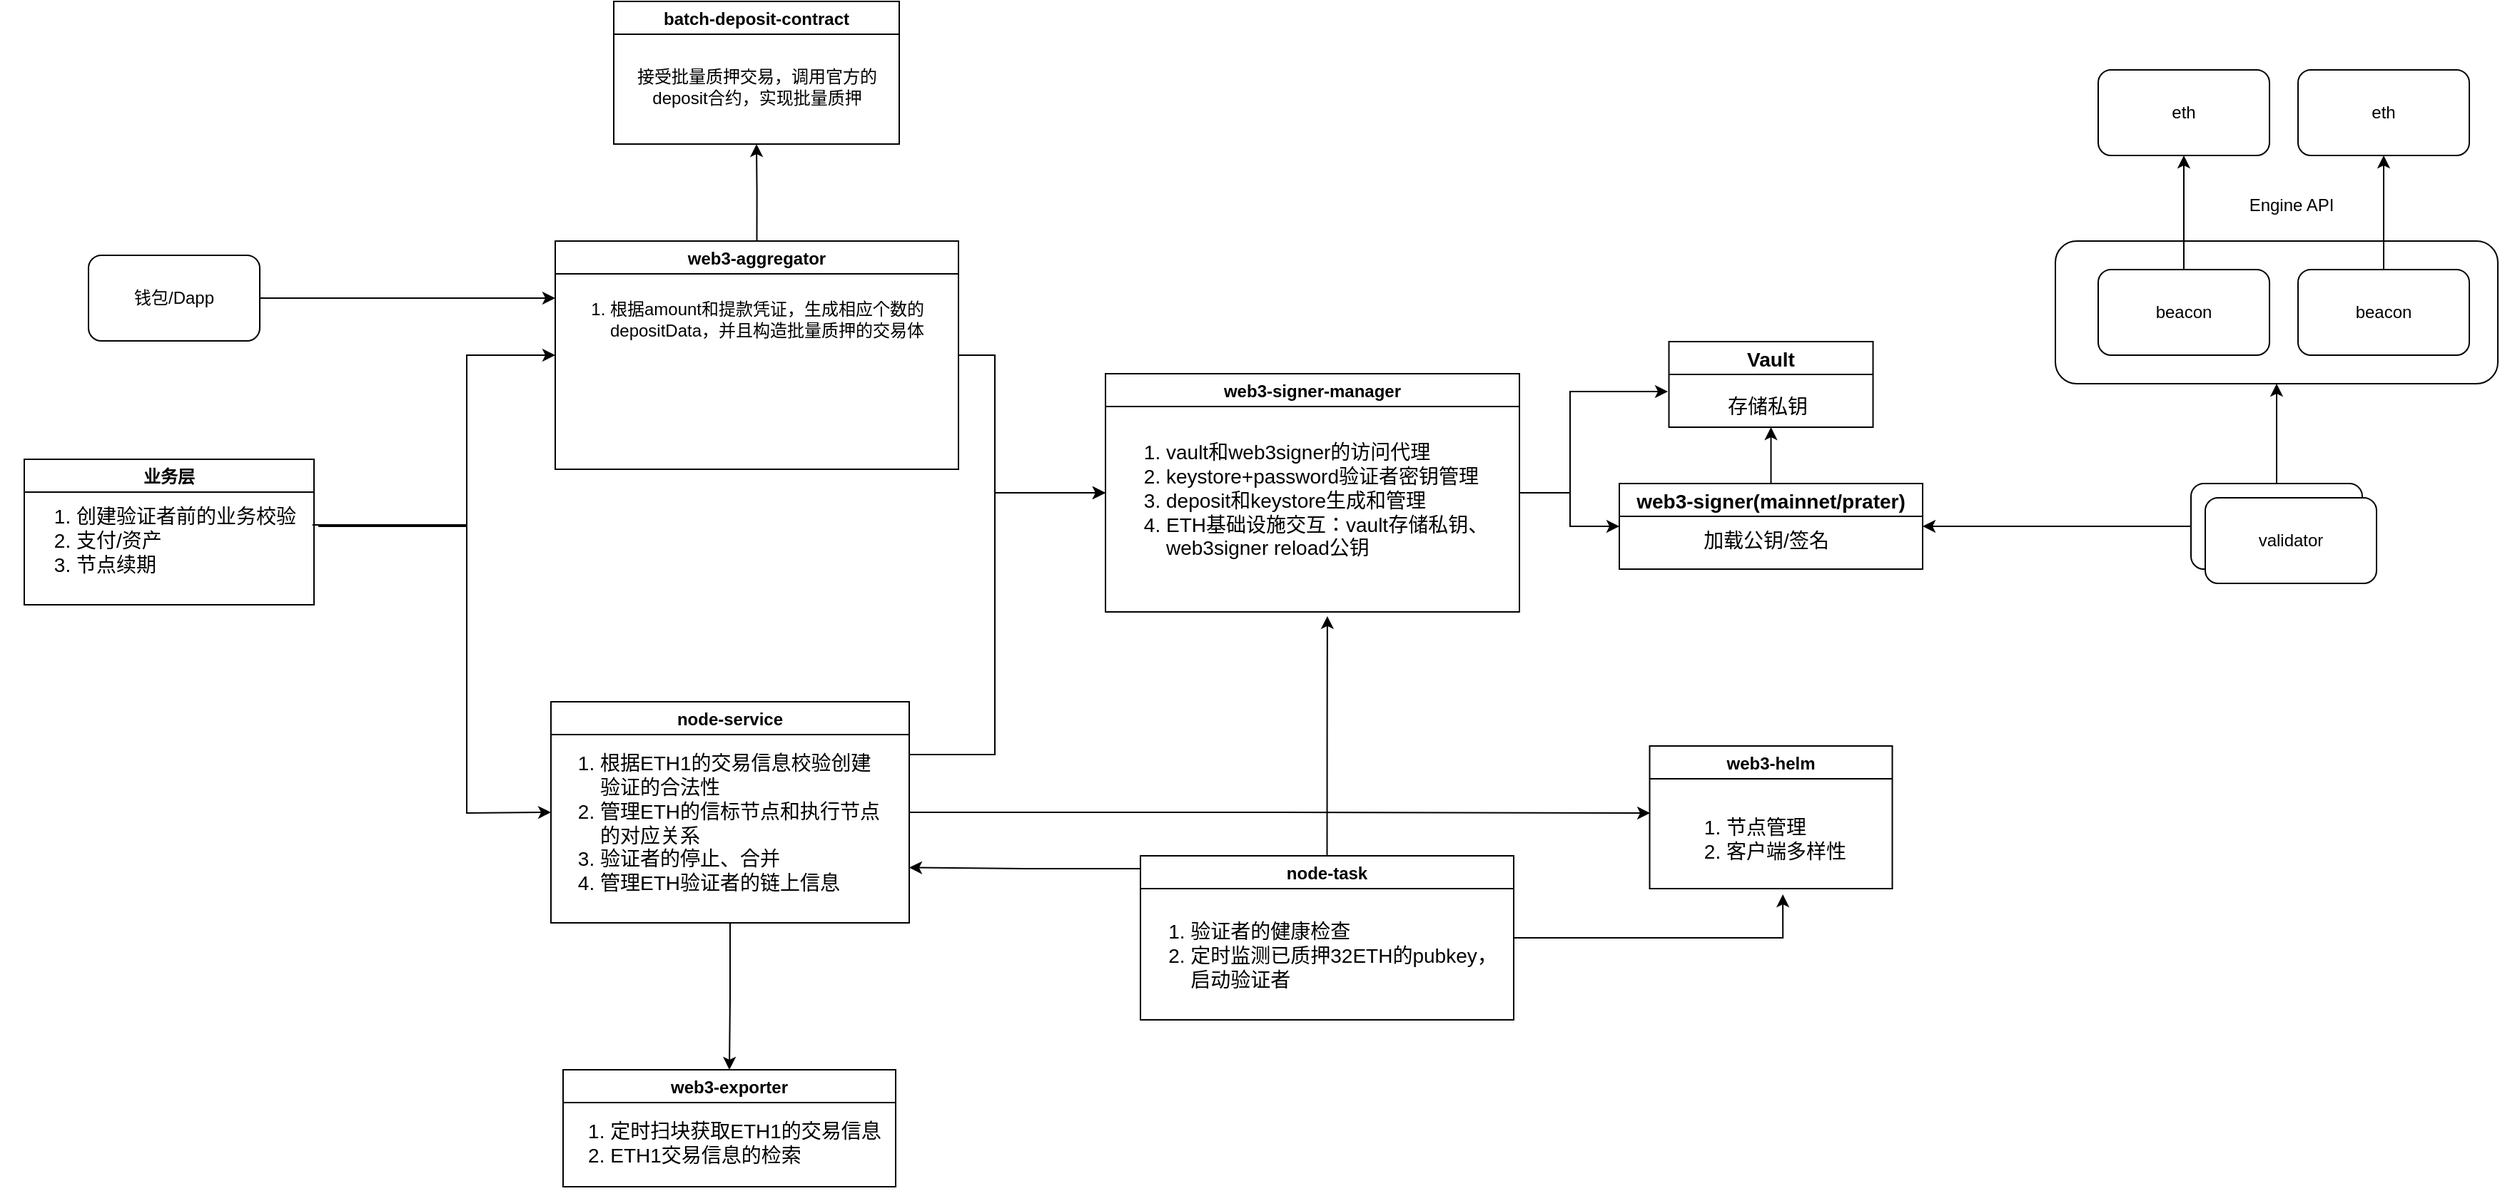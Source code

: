 <mxfile version="20.3.0" type="github" pages="3">
  <diagram id="DIGLBmIxfMBTLwVZg4zG" name="ETH2模块调用关系">
    <mxGraphModel dx="2493" dy="794" grid="1" gridSize="10" guides="1" tooltips="1" connect="1" arrows="1" fold="1" page="1" pageScale="1" pageWidth="827" pageHeight="1169" math="0" shadow="0">
      <root>
        <mxCell id="0" />
        <mxCell id="1" parent="0" />
        <mxCell id="3GG0kfQhfT_JN4Qpd1qQ-18" value="" style="rounded=1;whiteSpace=wrap;html=1;" vertex="1" parent="1">
          <mxGeometry x="760" y="350" width="310" height="100" as="geometry" />
        </mxCell>
        <mxCell id="xFKa9jPOX3HM9e8iZ6dF-31" style="edgeStyle=orthogonalEdgeStyle;rounded=0;orthogonalLoop=1;jettySize=auto;html=1;exitX=1;exitY=0.5;exitDx=0;exitDy=0;entryX=0;entryY=0.5;entryDx=0;entryDy=0;fontSize=14;" parent="1" edge="1">
          <mxGeometry relative="1" as="geometry">
            <mxPoint x="387.5" y="526.5" as="sourcePoint" />
            <mxPoint x="488.5" y="455.5" as="targetPoint" />
            <Array as="points">
              <mxPoint x="420" y="527" />
              <mxPoint x="420" y="456" />
            </Array>
          </mxGeometry>
        </mxCell>
        <mxCell id="xFKa9jPOX3HM9e8iZ6dF-32" style="edgeStyle=orthogonalEdgeStyle;rounded=0;orthogonalLoop=1;jettySize=auto;html=1;exitX=1;exitY=0.5;exitDx=0;exitDy=0;entryX=0;entryY=0.5;entryDx=0;entryDy=0;fontSize=14;" parent="1" source="xFKa9jPOX3HM9e8iZ6dF-8" target="xFKa9jPOX3HM9e8iZ6dF-27" edge="1">
          <mxGeometry relative="1" as="geometry">
            <Array as="points">
              <mxPoint x="420" y="527" />
              <mxPoint x="420" y="550" />
            </Array>
          </mxGeometry>
        </mxCell>
        <mxCell id="xFKa9jPOX3HM9e8iZ6dF-8" value="web3-signer-manager" style="swimlane;" parent="1" vertex="1">
          <mxGeometry x="94.5" y="443" width="290" height="167" as="geometry">
            <mxRectangle x="134.5" y="2163" width="160" height="30" as="alternateBounds" />
          </mxGeometry>
        </mxCell>
        <mxCell id="xFKa9jPOX3HM9e8iZ6dF-12" value="&lt;ol&gt;&lt;li&gt;&lt;font style=&quot;font-size: 14px;&quot;&gt;vault和web3signer的访问代理&lt;/font&gt;&lt;/li&gt;&lt;li&gt;&lt;font style=&quot;font-size: 14px;&quot;&gt;keystore+password验证者密钥管理&lt;br&gt;&lt;/font&gt;&lt;/li&gt;&lt;li&gt;&lt;font style=&quot;font-size: 14px;&quot;&gt;deposit和keystore生成和管理&lt;/font&gt;&lt;/li&gt;&lt;li&gt;&lt;font style=&quot;font-size: 14px;&quot;&gt;ETH基础设施交互：vault存储私钥、&lt;br&gt;web3signer reload公钥&lt;/font&gt;&lt;/li&gt;&lt;/ol&gt;&lt;font style=&quot;font-size: 12px;&quot;&gt;&lt;br&gt;&lt;/font&gt;" style="text;html=1;align=left;verticalAlign=middle;resizable=0;points=[];autosize=1;strokeColor=none;fillColor=none;fontSize=14;" parent="xFKa9jPOX3HM9e8iZ6dF-8" vertex="1">
          <mxGeometry y="27" width="290" height="140" as="geometry" />
        </mxCell>
        <mxCell id="xFKa9jPOX3HM9e8iZ6dF-5" value="业务层" style="swimlane;" parent="1" vertex="1">
          <mxGeometry x="-663" y="503" width="203" height="102" as="geometry" />
        </mxCell>
        <mxCell id="xFKa9jPOX3HM9e8iZ6dF-19" value="&lt;ol&gt;&lt;li&gt;创建验证者前的业务校验&lt;/li&gt;&lt;li style=&quot;text-align: left;&quot;&gt;支付/资产&lt;/li&gt;&lt;li style=&quot;text-align: left;&quot;&gt;节点续期&lt;/li&gt;&lt;/ol&gt;" style="text;html=1;align=center;verticalAlign=middle;resizable=0;points=[];autosize=1;strokeColor=none;fillColor=none;fontSize=14;" parent="xFKa9jPOX3HM9e8iZ6dF-5" vertex="1">
          <mxGeometry x="-17" y="12" width="220" height="90" as="geometry" />
        </mxCell>
        <mxCell id="xFKa9jPOX3HM9e8iZ6dF-36" style="edgeStyle=orthogonalEdgeStyle;rounded=0;orthogonalLoop=1;jettySize=auto;html=1;exitX=1;exitY=0.5;exitDx=0;exitDy=0;entryX=0;entryY=0.5;entryDx=0;entryDy=0;fontSize=14;" parent="1" source="xFKa9jPOX3HM9e8iZ6dF-6" target="xFKa9jPOX3HM9e8iZ6dF-8" edge="1">
          <mxGeometry relative="1" as="geometry">
            <Array as="points">
              <mxPoint x="-43" y="710" />
              <mxPoint x="17" y="710" />
              <mxPoint x="17" y="527" />
            </Array>
          </mxGeometry>
        </mxCell>
        <mxCell id="xFKa9jPOX3HM9e8iZ6dF-44" style="edgeStyle=orthogonalEdgeStyle;rounded=0;orthogonalLoop=1;jettySize=auto;html=1;exitX=0.5;exitY=1;exitDx=0;exitDy=0;entryX=0.5;entryY=0;entryDx=0;entryDy=0;fontSize=14;" parent="1" source="xFKa9jPOX3HM9e8iZ6dF-6" target="xFKa9jPOX3HM9e8iZ6dF-9" edge="1">
          <mxGeometry relative="1" as="geometry" />
        </mxCell>
        <mxCell id="-G4J7TmVv-xOmIMA5F3C-6" style="edgeStyle=orthogonalEdgeStyle;rounded=0;orthogonalLoop=1;jettySize=auto;html=1;exitX=1;exitY=0.5;exitDx=0;exitDy=0;entryX=0.002;entryY=0.275;entryDx=0;entryDy=0;entryPerimeter=0;fontSize=14;" parent="1" source="xFKa9jPOX3HM9e8iZ6dF-6" target="-G4J7TmVv-xOmIMA5F3C-2" edge="1">
          <mxGeometry relative="1" as="geometry" />
        </mxCell>
        <mxCell id="xFKa9jPOX3HM9e8iZ6dF-6" value="node-service" style="swimlane;" parent="1" vertex="1">
          <mxGeometry x="-294" y="673" width="251" height="155" as="geometry" />
        </mxCell>
        <mxCell id="xFKa9jPOX3HM9e8iZ6dF-16" value="&lt;ol&gt;&lt;li style=&quot;text-align: left;&quot;&gt;根据ETH1的交易信息校验创建&lt;br&gt;验证的合法性&lt;/li&gt;&lt;li style=&quot;text-align: left;&quot;&gt;管理ETH的信标节点和执行节点&lt;br&gt;的对应关系&lt;/li&gt;&lt;li style=&quot;text-align: left;&quot;&gt;验证者的停止、合并&lt;/li&gt;&lt;li style=&quot;text-align: left;&quot;&gt;管理ETH验证者的链上信息&lt;/li&gt;&lt;/ol&gt;" style="text;html=1;align=center;verticalAlign=middle;resizable=0;points=[];autosize=1;strokeColor=none;fillColor=none;fontSize=14;" parent="xFKa9jPOX3HM9e8iZ6dF-6" vertex="1">
          <mxGeometry x="-18.5" y="15" width="260" height="140" as="geometry" />
        </mxCell>
        <mxCell id="xFKa9jPOX3HM9e8iZ6dF-45" style="edgeStyle=orthogonalEdgeStyle;rounded=0;orthogonalLoop=1;jettySize=auto;html=1;exitX=0.5;exitY=0;exitDx=0;exitDy=0;entryX=0.536;entryY=1.021;entryDx=0;entryDy=0;entryPerimeter=0;fontSize=14;" parent="1" source="xFKa9jPOX3HM9e8iZ6dF-7" target="xFKa9jPOX3HM9e8iZ6dF-12" edge="1">
          <mxGeometry relative="1" as="geometry">
            <mxPoint x="249.07" y="712.96" as="targetPoint" />
          </mxGeometry>
        </mxCell>
        <mxCell id="xFKa9jPOX3HM9e8iZ6dF-46" style="edgeStyle=orthogonalEdgeStyle;rounded=0;orthogonalLoop=1;jettySize=auto;html=1;exitX=0;exitY=0.5;exitDx=0;exitDy=0;entryX=1;entryY=0.75;entryDx=0;entryDy=0;fontSize=14;" parent="1" source="xFKa9jPOX3HM9e8iZ6dF-7" target="xFKa9jPOX3HM9e8iZ6dF-6" edge="1">
          <mxGeometry relative="1" as="geometry">
            <Array as="points">
              <mxPoint x="119" y="790" />
              <mxPoint x="38" y="790" />
            </Array>
          </mxGeometry>
        </mxCell>
        <mxCell id="-G4J7TmVv-xOmIMA5F3C-5" style="edgeStyle=orthogonalEdgeStyle;rounded=0;orthogonalLoop=1;jettySize=auto;html=1;exitX=1;exitY=0.5;exitDx=0;exitDy=0;entryX=0.622;entryY=0.988;entryDx=0;entryDy=0;entryPerimeter=0;fontSize=14;" parent="1" source="xFKa9jPOX3HM9e8iZ6dF-7" target="-G4J7TmVv-xOmIMA5F3C-2" edge="1">
          <mxGeometry relative="1" as="geometry" />
        </mxCell>
        <mxCell id="xFKa9jPOX3HM9e8iZ6dF-7" value="node-task" style="swimlane;" parent="1" vertex="1">
          <mxGeometry x="119" y="781" width="261.5" height="115" as="geometry" />
        </mxCell>
        <mxCell id="xFKa9jPOX3HM9e8iZ6dF-17" value="&lt;ol&gt;&lt;li style=&quot;text-align: left;&quot;&gt;验证者的健康检查&lt;/li&gt;&lt;li style=&quot;text-align: left;&quot;&gt;定时监测已质押32ETH的pubkey，&lt;br&gt;启动验证者&lt;/li&gt;&lt;/ol&gt;" style="text;html=1;align=center;verticalAlign=middle;resizable=0;points=[];autosize=1;strokeColor=none;fillColor=none;fontSize=14;" parent="xFKa9jPOX3HM9e8iZ6dF-7" vertex="1">
          <mxGeometry x="-18.5" y="25" width="280" height="90" as="geometry" />
        </mxCell>
        <mxCell id="xFKa9jPOX3HM9e8iZ6dF-9" value="web3-exporter" style="swimlane;" parent="1" vertex="1">
          <mxGeometry x="-285.5" y="931" width="233" height="82" as="geometry" />
        </mxCell>
        <mxCell id="xFKa9jPOX3HM9e8iZ6dF-15" value="&lt;ol&gt;&lt;li&gt;定时扫块获取ETH1的交易信息&lt;/li&gt;&lt;li style=&quot;text-align: left;&quot;&gt;ETH1交易信息的检索&lt;/li&gt;&lt;/ol&gt;" style="text;html=1;align=center;verticalAlign=middle;resizable=0;points=[];autosize=1;strokeColor=none;fillColor=none;fontSize=14;" parent="xFKa9jPOX3HM9e8iZ6dF-9" vertex="1">
          <mxGeometry x="-18" y="11" width="250" height="80" as="geometry" />
        </mxCell>
        <mxCell id="xFKa9jPOX3HM9e8iZ6dF-38" style="edgeStyle=orthogonalEdgeStyle;rounded=0;orthogonalLoop=1;jettySize=auto;html=1;exitX=1;exitY=0.5;exitDx=0;exitDy=0;entryX=0;entryY=0.5;entryDx=0;entryDy=0;fontSize=14;" parent="1" source="xFKa9jPOX3HM9e8iZ6dF-10" target="xFKa9jPOX3HM9e8iZ6dF-8" edge="1">
          <mxGeometry relative="1" as="geometry">
            <Array as="points">
              <mxPoint x="17" y="430" />
              <mxPoint x="17" y="527" />
            </Array>
          </mxGeometry>
        </mxCell>
        <mxCell id="3GG0kfQhfT_JN4Qpd1qQ-1" style="edgeStyle=orthogonalEdgeStyle;rounded=0;orthogonalLoop=1;jettySize=auto;html=1;exitX=0.5;exitY=0;exitDx=0;exitDy=0;entryX=0.5;entryY=1;entryDx=0;entryDy=0;" edge="1" parent="1" source="xFKa9jPOX3HM9e8iZ6dF-10" target="xFKa9jPOX3HM9e8iZ6dF-18">
          <mxGeometry relative="1" as="geometry" />
        </mxCell>
        <mxCell id="xFKa9jPOX3HM9e8iZ6dF-10" value="web3-aggregator" style="swimlane;" parent="1" vertex="1">
          <mxGeometry x="-291" y="350" width="282.5" height="160" as="geometry" />
        </mxCell>
        <mxCell id="3GG0kfQhfT_JN4Qpd1qQ-6" value="&lt;ol&gt;&lt;li&gt;根据amount和提款凭证，生成相应个数的&lt;br&gt;depositData，并且构造批量质押的交易体&lt;/li&gt;&lt;/ol&gt;" style="text;html=1;align=center;verticalAlign=middle;resizable=0;points=[];autosize=1;strokeColor=none;fillColor=none;" vertex="1" parent="xFKa9jPOX3HM9e8iZ6dF-10">
          <mxGeometry x="-12.5" y="20" width="280" height="70" as="geometry" />
        </mxCell>
        <mxCell id="xFKa9jPOX3HM9e8iZ6dF-18" value="batch-deposit-contract" style="swimlane;" parent="1" vertex="1">
          <mxGeometry x="-250" y="182" width="200" height="100" as="geometry" />
        </mxCell>
        <mxCell id="3GG0kfQhfT_JN4Qpd1qQ-7" value="接受批量质押交易，调用官方的&lt;br&gt;deposit合约，实现批量质押" style="text;html=1;align=center;verticalAlign=middle;resizable=0;points=[];autosize=1;strokeColor=none;fillColor=none;" vertex="1" parent="xFKa9jPOX3HM9e8iZ6dF-18">
          <mxGeometry x="5" y="40" width="190" height="40" as="geometry" />
        </mxCell>
        <mxCell id="xFKa9jPOX3HM9e8iZ6dF-23" value="" style="endArrow=classic;html=1;rounded=0;fontSize=14;exitX=1.014;exitY=0.389;exitDx=0;exitDy=0;exitPerimeter=0;entryX=0;entryY=0.5;entryDx=0;entryDy=0;" parent="1" source="xFKa9jPOX3HM9e8iZ6dF-19" target="xFKa9jPOX3HM9e8iZ6dF-10" edge="1">
          <mxGeometry width="50" height="50" relative="1" as="geometry">
            <mxPoint x="-391" y="595" as="sourcePoint" />
            <mxPoint x="77" y="560" as="targetPoint" />
            <Array as="points">
              <mxPoint x="-353" y="550" />
              <mxPoint x="-353" y="430" />
            </Array>
          </mxGeometry>
        </mxCell>
        <mxCell id="xFKa9jPOX3HM9e8iZ6dF-24" value="" style="endArrow=classic;html=1;rounded=0;fontSize=14;exitX=0.995;exitY=0.378;exitDx=0;exitDy=0;exitPerimeter=0;entryX=0;entryY=0.5;entryDx=0;entryDy=0;" parent="1" source="xFKa9jPOX3HM9e8iZ6dF-19" target="xFKa9jPOX3HM9e8iZ6dF-6" edge="1">
          <mxGeometry width="50" height="50" relative="1" as="geometry">
            <mxPoint x="-433" y="570" as="sourcePoint" />
            <mxPoint x="-363" y="670" as="targetPoint" />
            <Array as="points">
              <mxPoint x="-353" y="549" />
              <mxPoint x="-353" y="751" />
            </Array>
          </mxGeometry>
        </mxCell>
        <mxCell id="xFKa9jPOX3HM9e8iZ6dF-25" value="Vault" style="swimlane;fontSize=14;" parent="1" vertex="1">
          <mxGeometry x="489.25" y="420.5" width="143" height="60" as="geometry" />
        </mxCell>
        <mxCell id="xFKa9jPOX3HM9e8iZ6dF-26" value="存储私钥" style="text;html=1;align=center;verticalAlign=middle;resizable=0;points=[];autosize=1;strokeColor=none;fillColor=none;fontSize=14;" parent="1" vertex="1">
          <mxGeometry x="517.5" y="450.5" width="80" height="30" as="geometry" />
        </mxCell>
        <mxCell id="xFKa9jPOX3HM9e8iZ6dF-30" style="edgeStyle=orthogonalEdgeStyle;rounded=0;orthogonalLoop=1;jettySize=auto;html=1;exitX=0.5;exitY=0;exitDx=0;exitDy=0;entryX=0.5;entryY=1;entryDx=0;entryDy=0;fontSize=14;" parent="1" source="xFKa9jPOX3HM9e8iZ6dF-27" target="xFKa9jPOX3HM9e8iZ6dF-25" edge="1">
          <mxGeometry relative="1" as="geometry" />
        </mxCell>
        <mxCell id="xFKa9jPOX3HM9e8iZ6dF-27" value="web3-signer(mainnet/prater)" style="swimlane;fontSize=14;" parent="1" vertex="1">
          <mxGeometry x="454.5" y="520" width="212.5" height="60" as="geometry" />
        </mxCell>
        <mxCell id="xFKa9jPOX3HM9e8iZ6dF-28" value="加载公钥/签名" style="text;html=1;align=center;verticalAlign=middle;resizable=0;points=[];autosize=1;strokeColor=none;fillColor=none;fontSize=14;" parent="xFKa9jPOX3HM9e8iZ6dF-27" vertex="1">
          <mxGeometry x="47.5" y="25" width="110" height="30" as="geometry" />
        </mxCell>
        <mxCell id="-G4J7TmVv-xOmIMA5F3C-1" value="web3-helm" style="swimlane;startSize=23;" parent="1" vertex="1">
          <mxGeometry x="475.75" y="704" width="170" height="100" as="geometry" />
        </mxCell>
        <mxCell id="-G4J7TmVv-xOmIMA5F3C-2" value="&lt;ol&gt;&lt;li style=&quot;text-align: left;&quot;&gt;节点管理&lt;/li&gt;&lt;li style=&quot;text-align: left;&quot;&gt;客户端多样性&lt;/li&gt;&lt;/ol&gt;" style="text;html=1;align=center;verticalAlign=middle;resizable=0;points=[];autosize=1;strokeColor=none;fillColor=none;fontSize=14;" parent="-G4J7TmVv-xOmIMA5F3C-1" vertex="1">
          <mxGeometry y="25" width="150" height="80" as="geometry" />
        </mxCell>
        <mxCell id="3GG0kfQhfT_JN4Qpd1qQ-5" style="edgeStyle=orthogonalEdgeStyle;rounded=0;orthogonalLoop=1;jettySize=auto;html=1;exitX=1;exitY=0.5;exitDx=0;exitDy=0;entryX=0;entryY=0.25;entryDx=0;entryDy=0;" edge="1" parent="1" source="3GG0kfQhfT_JN4Qpd1qQ-4" target="xFKa9jPOX3HM9e8iZ6dF-10">
          <mxGeometry relative="1" as="geometry" />
        </mxCell>
        <mxCell id="3GG0kfQhfT_JN4Qpd1qQ-4" value="钱包/Dapp" style="rounded=1;whiteSpace=wrap;html=1;" vertex="1" parent="1">
          <mxGeometry x="-618" y="360" width="120" height="60" as="geometry" />
        </mxCell>
        <mxCell id="3GG0kfQhfT_JN4Qpd1qQ-10" value="eth" style="rounded=1;whiteSpace=wrap;html=1;" vertex="1" parent="1">
          <mxGeometry x="790" y="230" width="120" height="60" as="geometry" />
        </mxCell>
        <mxCell id="3GG0kfQhfT_JN4Qpd1qQ-13" style="edgeStyle=orthogonalEdgeStyle;rounded=0;orthogonalLoop=1;jettySize=auto;html=1;exitX=0.5;exitY=0;exitDx=0;exitDy=0;entryX=0.5;entryY=1;entryDx=0;entryDy=0;" edge="1" parent="1" source="3GG0kfQhfT_JN4Qpd1qQ-11" target="3GG0kfQhfT_JN4Qpd1qQ-10">
          <mxGeometry relative="1" as="geometry" />
        </mxCell>
        <mxCell id="3GG0kfQhfT_JN4Qpd1qQ-11" value="beacon" style="rounded=1;whiteSpace=wrap;html=1;" vertex="1" parent="1">
          <mxGeometry x="790" y="370" width="120" height="60" as="geometry" />
        </mxCell>
        <mxCell id="3GG0kfQhfT_JN4Qpd1qQ-15" value="eth" style="rounded=1;whiteSpace=wrap;html=1;" vertex="1" parent="1">
          <mxGeometry x="930" y="230" width="120" height="60" as="geometry" />
        </mxCell>
        <mxCell id="3GG0kfQhfT_JN4Qpd1qQ-16" style="edgeStyle=orthogonalEdgeStyle;rounded=0;orthogonalLoop=1;jettySize=auto;html=1;exitX=0.5;exitY=0;exitDx=0;exitDy=0;entryX=0.5;entryY=1;entryDx=0;entryDy=0;" edge="1" parent="1" source="3GG0kfQhfT_JN4Qpd1qQ-17" target="3GG0kfQhfT_JN4Qpd1qQ-15">
          <mxGeometry relative="1" as="geometry" />
        </mxCell>
        <mxCell id="3GG0kfQhfT_JN4Qpd1qQ-17" value="beacon" style="rounded=1;whiteSpace=wrap;html=1;" vertex="1" parent="1">
          <mxGeometry x="930" y="370" width="120" height="60" as="geometry" />
        </mxCell>
        <mxCell id="3GG0kfQhfT_JN4Qpd1qQ-22" style="edgeStyle=orthogonalEdgeStyle;rounded=0;orthogonalLoop=1;jettySize=auto;html=1;exitX=0.5;exitY=0;exitDx=0;exitDy=0;entryX=0.5;entryY=1;entryDx=0;entryDy=0;" edge="1" parent="1" source="3GG0kfQhfT_JN4Qpd1qQ-19" target="3GG0kfQhfT_JN4Qpd1qQ-18">
          <mxGeometry relative="1" as="geometry" />
        </mxCell>
        <mxCell id="3GG0kfQhfT_JN4Qpd1qQ-23" style="edgeStyle=orthogonalEdgeStyle;rounded=0;orthogonalLoop=1;jettySize=auto;html=1;exitX=0;exitY=0.5;exitDx=0;exitDy=0;entryX=1;entryY=0.5;entryDx=0;entryDy=0;" edge="1" parent="1" source="3GG0kfQhfT_JN4Qpd1qQ-19" target="xFKa9jPOX3HM9e8iZ6dF-27">
          <mxGeometry relative="1" as="geometry" />
        </mxCell>
        <mxCell id="3GG0kfQhfT_JN4Qpd1qQ-19" value="validator" style="rounded=1;whiteSpace=wrap;html=1;" vertex="1" parent="1">
          <mxGeometry x="855" y="520" width="120" height="60" as="geometry" />
        </mxCell>
        <mxCell id="3GG0kfQhfT_JN4Qpd1qQ-21" value="validator" style="rounded=1;whiteSpace=wrap;html=1;" vertex="1" parent="1">
          <mxGeometry x="865" y="530" width="120" height="60" as="geometry" />
        </mxCell>
        <mxCell id="3GG0kfQhfT_JN4Qpd1qQ-24" value="Engine API" style="text;html=1;align=center;verticalAlign=middle;resizable=0;points=[];autosize=1;strokeColor=none;fillColor=none;" vertex="1" parent="1">
          <mxGeometry x="885" y="310" width="80" height="30" as="geometry" />
        </mxCell>
      </root>
    </mxGraphModel>
  </diagram>
  <diagram id="I3Edq2KnX7kz5-W7oKow" name="聚合器api流程">
    <mxGraphModel dx="3320" dy="794" grid="1" gridSize="10" guides="1" tooltips="1" connect="1" arrows="1" fold="1" page="1" pageScale="1" pageWidth="827" pageHeight="1169" math="0" shadow="0">
      <root>
        <mxCell id="0" />
        <mxCell id="1" parent="0" />
        <mxCell id="zesVWZZwDXVqozZki81_-1" value="聚合器API" style="rounded=1;whiteSpace=wrap;html=1;" vertex="1" parent="1">
          <mxGeometry x="-1060" y="140" width="120" height="60" as="geometry" />
        </mxCell>
        <mxCell id="zesVWZZwDXVqozZki81_-2" value="manager" style="rounded=1;whiteSpace=wrap;html=1;" vertex="1" parent="1">
          <mxGeometry x="-720" y="140" width="120" height="60" as="geometry" />
        </mxCell>
        <mxCell id="zesVWZZwDXVqozZki81_-3" style="edgeStyle=orthogonalEdgeStyle;rounded=0;orthogonalLoop=1;jettySize=auto;html=1;exitX=1;exitY=0.5;exitDx=0;exitDy=0;entryX=0;entryY=0.5;entryDx=0;entryDy=0;" edge="1" parent="1" source="zesVWZZwDXVqozZki81_-6" target="zesVWZZwDXVqozZki81_-15">
          <mxGeometry relative="1" as="geometry">
            <mxPoint x="-730" y="370" as="targetPoint" />
          </mxGeometry>
        </mxCell>
        <mxCell id="zesVWZZwDXVqozZki81_-4" style="edgeStyle=orthogonalEdgeStyle;rounded=0;orthogonalLoop=1;jettySize=auto;html=1;exitX=0.5;exitY=0;exitDx=0;exitDy=0;" edge="1" parent="1" source="zesVWZZwDXVqozZki81_-6" target="zesVWZZwDXVqozZki81_-10">
          <mxGeometry relative="1" as="geometry" />
        </mxCell>
        <mxCell id="zesVWZZwDXVqozZki81_-5" value="" style="edgeStyle=orthogonalEdgeStyle;rounded=0;orthogonalLoop=1;jettySize=auto;html=1;" edge="1" parent="1" source="zesVWZZwDXVqozZki81_-6" target="zesVWZZwDXVqozZki81_-21">
          <mxGeometry relative="1" as="geometry" />
        </mxCell>
        <mxCell id="zesVWZZwDXVqozZki81_-6" value="node-task" style="rounded=1;whiteSpace=wrap;html=1;" vertex="1" parent="1">
          <mxGeometry x="-1060" y="340" width="120" height="60" as="geometry" />
        </mxCell>
        <mxCell id="zesVWZZwDXVqozZki81_-7" value="定时任务监听deposite&lt;br&gt;" style="text;html=1;align=center;verticalAlign=middle;resizable=0;points=[];autosize=1;strokeColor=none;fillColor=none;" vertex="1" parent="1">
          <mxGeometry x="-1144" y="270" width="140" height="30" as="geometry" />
        </mxCell>
        <mxCell id="zesVWZZwDXVqozZki81_-8" value="web3Singer、vault交互，创建node" style="text;html=1;strokeColor=none;fillColor=none;align=center;verticalAlign=middle;whiteSpace=wrap;rounded=0;" vertex="1" parent="1">
          <mxGeometry x="-640" y="240" width="210" height="30" as="geometry" />
        </mxCell>
        <mxCell id="zesVWZZwDXVqozZki81_-9" value="返回depositData" style="text;html=1;align=center;verticalAlign=middle;resizable=0;points=[];autosize=1;strokeColor=none;fillColor=none;" vertex="1" parent="1">
          <mxGeometry x="-890" y="180" width="110" height="30" as="geometry" />
        </mxCell>
        <mxCell id="zesVWZZwDXVqozZki81_-10" value="存储pubkey，维护deposite状态" style="text;html=1;align=center;verticalAlign=middle;resizable=0;points=[];autosize=1;strokeColor=none;fillColor=none;" vertex="1" parent="1">
          <mxGeometry x="-1095" y="210" width="190" height="30" as="geometry" />
        </mxCell>
        <mxCell id="zesVWZZwDXVqozZki81_-11" value="记来源，source&lt;br&gt;ethdo生成depositeData，并存储&lt;br&gt;pubkey、keystore另外存储" style="text;html=1;align=center;verticalAlign=middle;resizable=0;points=[];autosize=1;strokeColor=none;fillColor=none;" vertex="1" parent="1">
          <mxGeometry x="-605" y="135" width="200" height="60" as="geometry" />
        </mxCell>
        <mxCell id="zesVWZZwDXVqozZki81_-12" value="network、address、source&lt;br&gt;生成key" style="text;html=1;align=center;verticalAlign=middle;resizable=0;points=[];autosize=1;strokeColor=none;fillColor=none;" vertex="1" parent="1">
          <mxGeometry x="-920" y="120" width="170" height="40" as="geometry" />
        </mxCell>
        <mxCell id="zesVWZZwDXVqozZki81_-13" value="network、pubkeys、source" style="text;html=1;align=center;verticalAlign=middle;resizable=0;points=[];autosize=1;strokeColor=none;fillColor=none;" vertex="1" parent="1">
          <mxGeometry x="-630" y="270" width="170" height="30" as="geometry" />
        </mxCell>
        <mxCell id="zesVWZZwDXVqozZki81_-14" style="edgeStyle=orthogonalEdgeStyle;rounded=0;orthogonalLoop=1;jettySize=auto;html=1;exitX=0.5;exitY=0;exitDx=0;exitDy=0;entryX=0.5;entryY=1;entryDx=0;entryDy=0;" edge="1" parent="1" source="zesVWZZwDXVqozZki81_-15" target="zesVWZZwDXVqozZki81_-2">
          <mxGeometry relative="1" as="geometry" />
        </mxCell>
        <mxCell id="zesVWZZwDXVqozZki81_-15" value="node-service" style="rounded=0;whiteSpace=wrap;html=1;" vertex="1" parent="1">
          <mxGeometry x="-720" y="340" width="120" height="60" as="geometry" />
        </mxCell>
        <mxCell id="zesVWZZwDXVqozZki81_-16" style="edgeStyle=orthogonalEdgeStyle;rounded=0;orthogonalLoop=1;jettySize=auto;html=1;exitX=1;exitY=0.333;exitDx=0;exitDy=0;exitPerimeter=0;entryX=0;entryY=0.25;entryDx=0;entryDy=0;" edge="1" parent="1" source="zesVWZZwDXVqozZki81_-17" target="zesVWZZwDXVqozZki81_-1">
          <mxGeometry relative="1" as="geometry" />
        </mxCell>
        <mxCell id="zesVWZZwDXVqozZki81_-17" value="" style="shape=umlActor;verticalLabelPosition=bottom;verticalAlign=top;html=1;outlineConnect=0;" vertex="1" parent="1">
          <mxGeometry x="-1290" y="135" width="30" height="60" as="geometry" />
        </mxCell>
        <mxCell id="zesVWZZwDXVqozZki81_-18" value="request" style="text;html=1;align=center;verticalAlign=middle;resizable=0;points=[];autosize=1;strokeColor=none;fillColor=none;" vertex="1" parent="1">
          <mxGeometry x="-1220" y="125" width="60" height="30" as="geometry" />
        </mxCell>
        <mxCell id="zesVWZZwDXVqozZki81_-19" value="" style="shape=flexArrow;endArrow=classic;startArrow=classic;html=1;rounded=0;entryX=0;entryY=0.5;entryDx=0;entryDy=0;exitX=1;exitY=0.5;exitDx=0;exitDy=0;" edge="1" parent="1" source="zesVWZZwDXVqozZki81_-1" target="zesVWZZwDXVqozZki81_-2">
          <mxGeometry width="100" height="100" relative="1" as="geometry">
            <mxPoint x="-910" y="330" as="sourcePoint" />
            <mxPoint x="-810" y="230" as="targetPoint" />
          </mxGeometry>
        </mxCell>
        <mxCell id="zesVWZZwDXVqozZki81_-20" value="创建验证者" style="text;html=1;align=center;verticalAlign=middle;resizable=0;points=[];autosize=1;strokeColor=none;fillColor=none;" vertex="1" parent="1">
          <mxGeometry x="-870" y="340" width="80" height="30" as="geometry" />
        </mxCell>
        <mxCell id="zesVWZZwDXVqozZki81_-21" value="&lt;div style=&quot;&quot; data-line-index=&quot;0&quot; data-zone-id=&quot;0&quot;&gt;web3-exporter&lt;/div&gt;" style="whiteSpace=wrap;html=1;rounded=1;" vertex="1" parent="1">
          <mxGeometry x="-1300" y="340" width="120" height="60" as="geometry" />
        </mxCell>
        <mxCell id="zesVWZZwDXVqozZki81_-22" value="pubkey反查" style="text;html=1;align=center;verticalAlign=middle;resizable=0;points=[];autosize=1;strokeColor=none;fillColor=none;" vertex="1" parent="1">
          <mxGeometry x="-1160" y="340" width="90" height="30" as="geometry" />
        </mxCell>
      </root>
    </mxGraphModel>
  </diagram>
  <diagram id="QrlF_ZuEZTwsIKXjEyT1" name="草稿">
    <mxGraphModel dx="2493" dy="794" grid="1" gridSize="10" guides="1" tooltips="1" connect="1" arrows="1" fold="1" page="1" pageScale="1" pageWidth="827" pageHeight="1169" math="0" shadow="0">
      <root>
        <mxCell id="0" />
        <mxCell id="1" parent="0" />
        <mxCell id="gg-_06_AtjaNv06USFu0-1" value="&lt;font style=&quot;font-size: 24px;&quot;&gt;&lt;b&gt;keystore托管验证者流程&lt;/b&gt;&lt;/font&gt;" style="text;html=1;align=center;verticalAlign=middle;resizable=0;points=[];autosize=1;strokeColor=none;fillColor=none;" vertex="1" parent="1">
          <mxGeometry x="-90" y="30" width="290" height="40" as="geometry" />
        </mxCell>
        <mxCell id="gg-_06_AtjaNv06USFu0-2" value="" style="shape=actor;whiteSpace=wrap;html=1;fontSize=24;" vertex="1" parent="1">
          <mxGeometry x="-470" y="115" width="40" height="60" as="geometry" />
        </mxCell>
        <mxCell id="gg-_06_AtjaNv06USFu0-3" value="1.生成keystore和deposit&lt;br&gt;2.用deposit.json质押ETH" style="text;html=1;align=left;verticalAlign=middle;resizable=0;points=[];autosize=1;strokeColor=none;fillColor=none;fontSize=12;" vertex="1" parent="1">
          <mxGeometry x="-620" y="130" width="160" height="40" as="geometry" />
        </mxCell>
        <mxCell id="gg-_06_AtjaNv06USFu0-4" value="" style="endArrow=none;dashed=1;html=1;rounded=0;fontSize=12;entryX=0.5;entryY=1;entryDx=0;entryDy=0;" edge="1" parent="1" target="gg-_06_AtjaNv06USFu0-2">
          <mxGeometry width="50" height="50" relative="1" as="geometry">
            <mxPoint x="-450" y="860" as="sourcePoint" />
            <mxPoint x="-520" y="230" as="targetPoint" />
          </mxGeometry>
        </mxCell>
        <mxCell id="gg-_06_AtjaNv06USFu0-5" value="User" style="text;html=1;align=center;verticalAlign=middle;resizable=0;points=[];autosize=1;strokeColor=none;fillColor=none;fontSize=12;" vertex="1" parent="1">
          <mxGeometry x="-475" y="85" width="50" height="30" as="geometry" />
        </mxCell>
        <mxCell id="gg-_06_AtjaNv06USFu0-6" value="业务层" style="rounded=1;whiteSpace=wrap;html=1;fontSize=12;" vertex="1" parent="1">
          <mxGeometry x="-246" y="120" width="100" height="50" as="geometry" />
        </mxCell>
        <mxCell id="gg-_06_AtjaNv06USFu0-7" value="web3-service" style="rounded=1;whiteSpace=wrap;html=1;fontSize=12;" vertex="1" parent="1">
          <mxGeometry x="-18" y="120" width="100" height="50" as="geometry" />
        </mxCell>
        <mxCell id="gg-_06_AtjaNv06USFu0-8" value="web3-signer-manager" style="rounded=1;whiteSpace=wrap;html=1;fontSize=12;" vertex="1" parent="1">
          <mxGeometry x="407" y="115" width="100" height="50" as="geometry" />
        </mxCell>
        <mxCell id="gg-_06_AtjaNv06USFu0-9" value="web3-helm" style="rounded=1;whiteSpace=wrap;html=1;fontSize=12;" vertex="1" parent="1">
          <mxGeometry x="587" y="115" width="100" height="50" as="geometry" />
        </mxCell>
        <mxCell id="gg-_06_AtjaNv06USFu0-10" value="" style="endArrow=classic;html=1;rounded=0;fontSize=12;" edge="1" parent="1">
          <mxGeometry width="50" height="50" relative="1" as="geometry">
            <mxPoint x="-450" y="320" as="sourcePoint" />
            <mxPoint x="-213" y="320" as="targetPoint" />
          </mxGeometry>
        </mxCell>
        <mxCell id="gg-_06_AtjaNv06USFu0-11" value="keystore+password+钱包地址&lt;br&gt;创建验证者" style="text;html=1;align=center;verticalAlign=middle;resizable=0;points=[];autosize=1;strokeColor=none;fillColor=none;fontSize=12;" vertex="1" parent="1">
          <mxGeometry x="-410" y="284" width="180" height="40" as="geometry" />
        </mxCell>
        <mxCell id="gg-_06_AtjaNv06USFu0-12" value="" style="endArrow=none;dashed=1;html=1;rounded=0;fontSize=12;" edge="1" parent="1">
          <mxGeometry width="50" height="50" relative="1" as="geometry">
            <mxPoint x="-207" y="860" as="sourcePoint" />
            <mxPoint x="-213" y="170" as="targetPoint" />
          </mxGeometry>
        </mxCell>
        <mxCell id="gg-_06_AtjaNv06USFu0-13" value="" style="endArrow=classic;html=1;rounded=0;fontSize=12;" edge="1" parent="1">
          <mxGeometry width="50" height="50" relative="1" as="geometry">
            <mxPoint x="-450" y="211" as="sourcePoint" />
            <mxPoint x="240" y="210" as="targetPoint" />
          </mxGeometry>
        </mxCell>
        <mxCell id="gg-_06_AtjaNv06USFu0-14" value="钱包地址校验" style="text;html=1;align=center;verticalAlign=middle;resizable=0;points=[];autosize=1;strokeColor=none;fillColor=none;fontSize=12;" vertex="1" parent="1">
          <mxGeometry x="-370" y="182" width="100" height="30" as="geometry" />
        </mxCell>
        <mxCell id="gg-_06_AtjaNv06USFu0-15" value="" style="endArrow=none;dashed=1;html=1;rounded=0;fontSize=12;entryX=0.5;entryY=1;entryDx=0;entryDy=0;" edge="1" parent="1" target="gg-_06_AtjaNv06USFu0-7">
          <mxGeometry width="50" height="50" relative="1" as="geometry">
            <mxPoint x="32" y="870" as="sourcePoint" />
            <mxPoint x="-224" y="180" as="targetPoint" />
          </mxGeometry>
        </mxCell>
        <mxCell id="gg-_06_AtjaNv06USFu0-16" value="" style="shape=actor;whiteSpace=wrap;html=1;fontSize=24;" vertex="1" parent="1">
          <mxGeometry x="-340" y="990" width="40" height="60" as="geometry" />
        </mxCell>
        <mxCell id="gg-_06_AtjaNv06USFu0-17" value="1.生成keystore和deposit&lt;br&gt;2.用deposit.json质押ETH" style="text;html=1;align=left;verticalAlign=middle;resizable=0;points=[];autosize=1;strokeColor=none;fillColor=none;fontSize=12;" vertex="1" parent="1">
          <mxGeometry x="-490" y="1005" width="160" height="40" as="geometry" />
        </mxCell>
        <mxCell id="gg-_06_AtjaNv06USFu0-18" value="User" style="text;html=1;align=center;verticalAlign=middle;resizable=0;points=[];autosize=1;strokeColor=none;fillColor=none;fontSize=12;" vertex="1" parent="1">
          <mxGeometry x="-345" y="960" width="50" height="30" as="geometry" />
        </mxCell>
        <mxCell id="gg-_06_AtjaNv06USFu0-19" value="业务层" style="rounded=1;whiteSpace=wrap;html=1;fontSize=12;" vertex="1" parent="1">
          <mxGeometry x="-183" y="1000" width="100" height="50" as="geometry" />
        </mxCell>
        <mxCell id="gg-_06_AtjaNv06USFu0-20" value="web3-exporter" style="rounded=1;whiteSpace=wrap;html=1;fontSize=12;" vertex="1" parent="1">
          <mxGeometry x="187" y="120" width="100" height="50" as="geometry" />
        </mxCell>
        <mxCell id="gg-_06_AtjaNv06USFu0-21" value="" style="endArrow=none;dashed=1;html=1;rounded=0;fontSize=12;entryX=0.5;entryY=1;entryDx=0;entryDy=0;" edge="1" parent="1" target="gg-_06_AtjaNv06USFu0-20">
          <mxGeometry width="50" height="50" relative="1" as="geometry">
            <mxPoint x="240" y="870" as="sourcePoint" />
            <mxPoint x="42" y="180" as="targetPoint" />
          </mxGeometry>
        </mxCell>
        <mxCell id="gg-_06_AtjaNv06USFu0-22" value="web3-service" style="rounded=1;whiteSpace=wrap;html=1;fontSize=12;" vertex="1" parent="1">
          <mxGeometry x="117" y="999" width="100" height="50" as="geometry" />
        </mxCell>
        <mxCell id="gg-_06_AtjaNv06USFu0-23" value="" style="endArrow=classic;html=1;rounded=0;fontSize=12;" edge="1" parent="1">
          <mxGeometry width="50" height="50" relative="1" as="geometry">
            <mxPoint x="240" y="230" as="sourcePoint" />
            <mxPoint x="-450" y="230" as="targetPoint" />
          </mxGeometry>
        </mxCell>
        <mxCell id="gg-_06_AtjaNv06USFu0-24" value="ETH1交易数据" style="text;html=1;align=center;verticalAlign=middle;resizable=0;points=[];autosize=1;strokeColor=none;fillColor=none;fontSize=12;" vertex="1" parent="1">
          <mxGeometry x="87" y="229" width="100" height="30" as="geometry" />
        </mxCell>
        <mxCell id="gg-_06_AtjaNv06USFu0-25" value="质押&amp;gt;=32ETH的记录" style="text;html=1;align=center;verticalAlign=middle;resizable=0;points=[];autosize=1;strokeColor=none;fillColor=none;fontSize=12;" vertex="1" parent="1">
          <mxGeometry x="-148" y="229" width="130" height="30" as="geometry" />
        </mxCell>
        <mxCell id="gg-_06_AtjaNv06USFu0-26" value="判断是否通过校验" style="text;html=1;align=center;verticalAlign=middle;resizable=0;points=[];autosize=1;strokeColor=none;fillColor=none;fontSize=12;" vertex="1" parent="1">
          <mxGeometry x="-380" y="229" width="120" height="30" as="geometry" />
        </mxCell>
      </root>
    </mxGraphModel>
  </diagram>
</mxfile>
